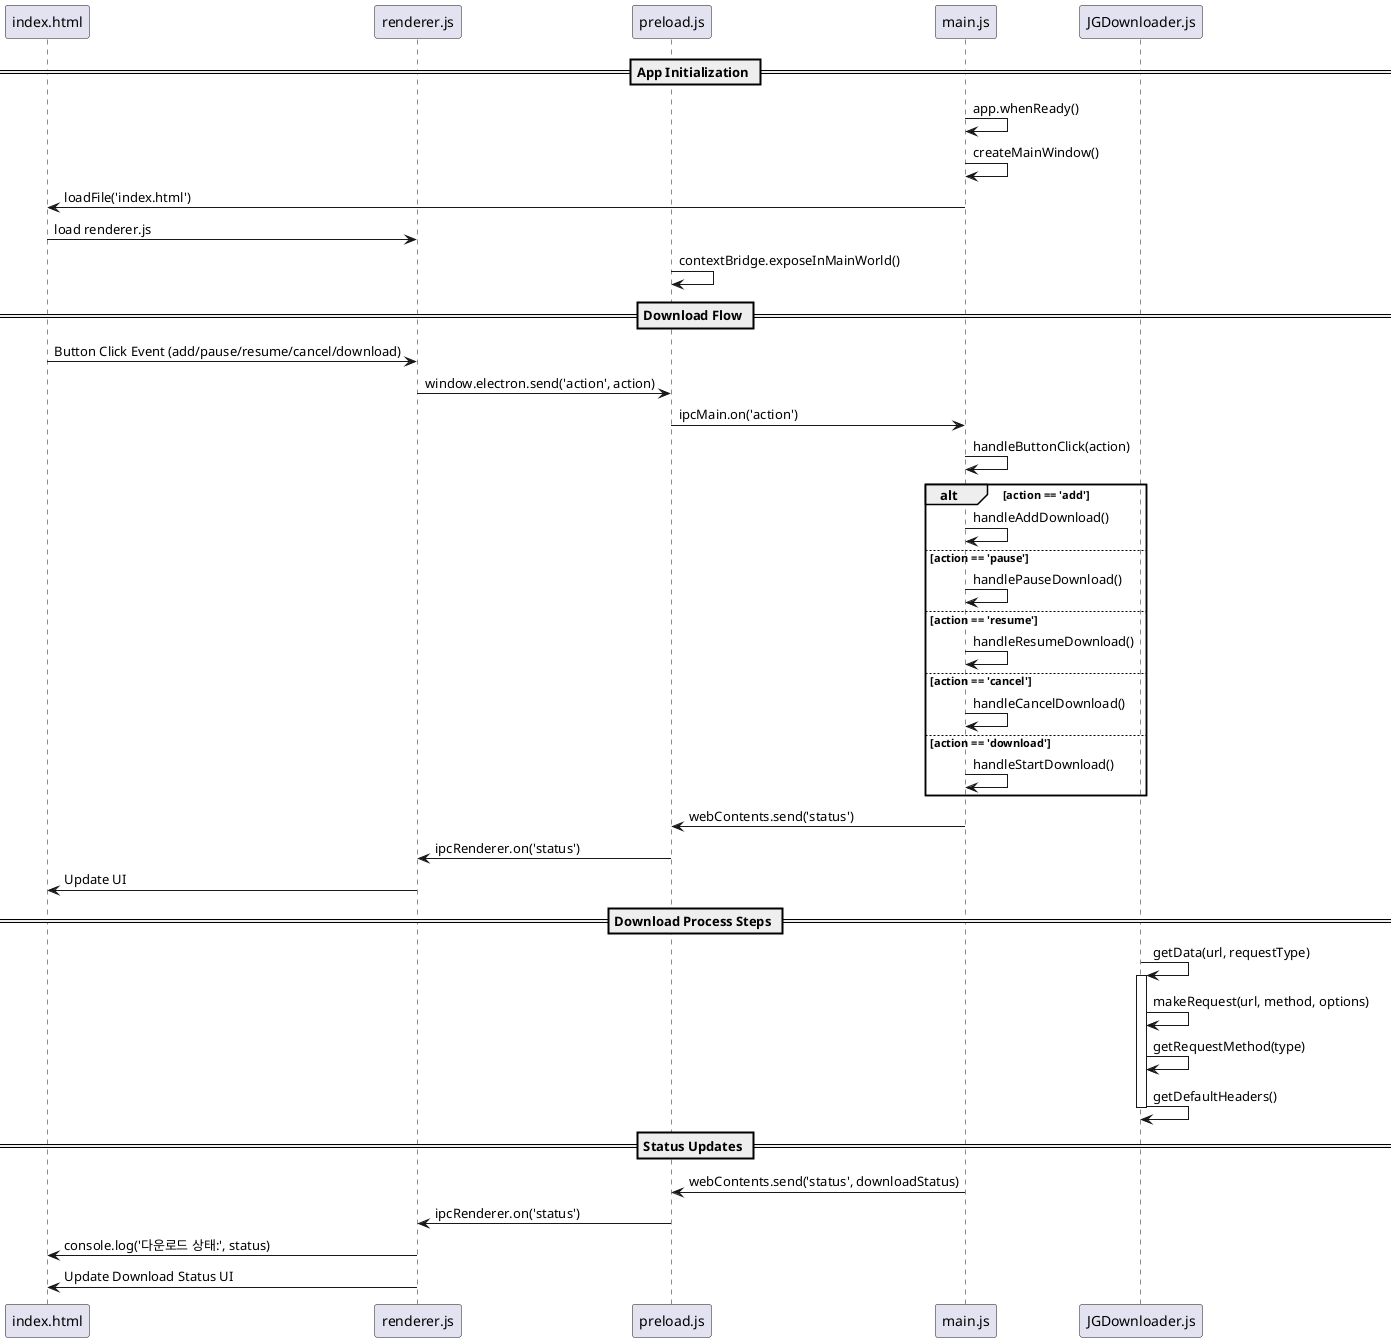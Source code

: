 @startuml

participant "index.html" as UI
participant "renderer.js" as Renderer
participant "preload.js" as Preload
participant "main.js" as Main
participant "JGDownloader.js" as Downloader

== App Initialization ==
Main -> Main: app.whenReady()
Main -> Main: createMainWindow()
Main -> UI: loadFile('index.html')
UI -> Renderer: load renderer.js
Preload -> Preload: contextBridge.exposeInMainWorld()

== Download Flow ==
UI -> Renderer: Button Click Event (add/pause/resume/cancel/download)
Renderer -> Preload: window.electron.send('action', action)
Preload -> Main: ipcMain.on('action')
Main -> Main: handleButtonClick(action)
alt action == 'add'
    Main -> Main: handleAddDownload()
else action == 'pause'  
    Main -> Main: handlePauseDownload()
else action == 'resume'
    Main -> Main: handleResumeDownload() 
else action == 'cancel'
    Main -> Main: handleCancelDownload()
else action == 'download'
    Main -> Main: handleStartDownload()
end
Main -> Preload: webContents.send('status')
Preload -> Renderer: ipcRenderer.on('status')
Renderer -> UI: Update UI

== Download Process Steps ==
Downloader -> Downloader: getData(url, requestType)
activate Downloader
Downloader -> Downloader: makeRequest(url, method, options)
Downloader -> Downloader: getRequestMethod(type)
Downloader -> Downloader: getDefaultHeaders()
deactivate Downloader

== Status Updates ==
Main -> Preload: webContents.send('status', downloadStatus)
Preload -> Renderer: ipcRenderer.on('status')
Renderer -> UI: console.log('다운로드 상태:', status)
Renderer -> UI: Update Download Status UI

@enduml
